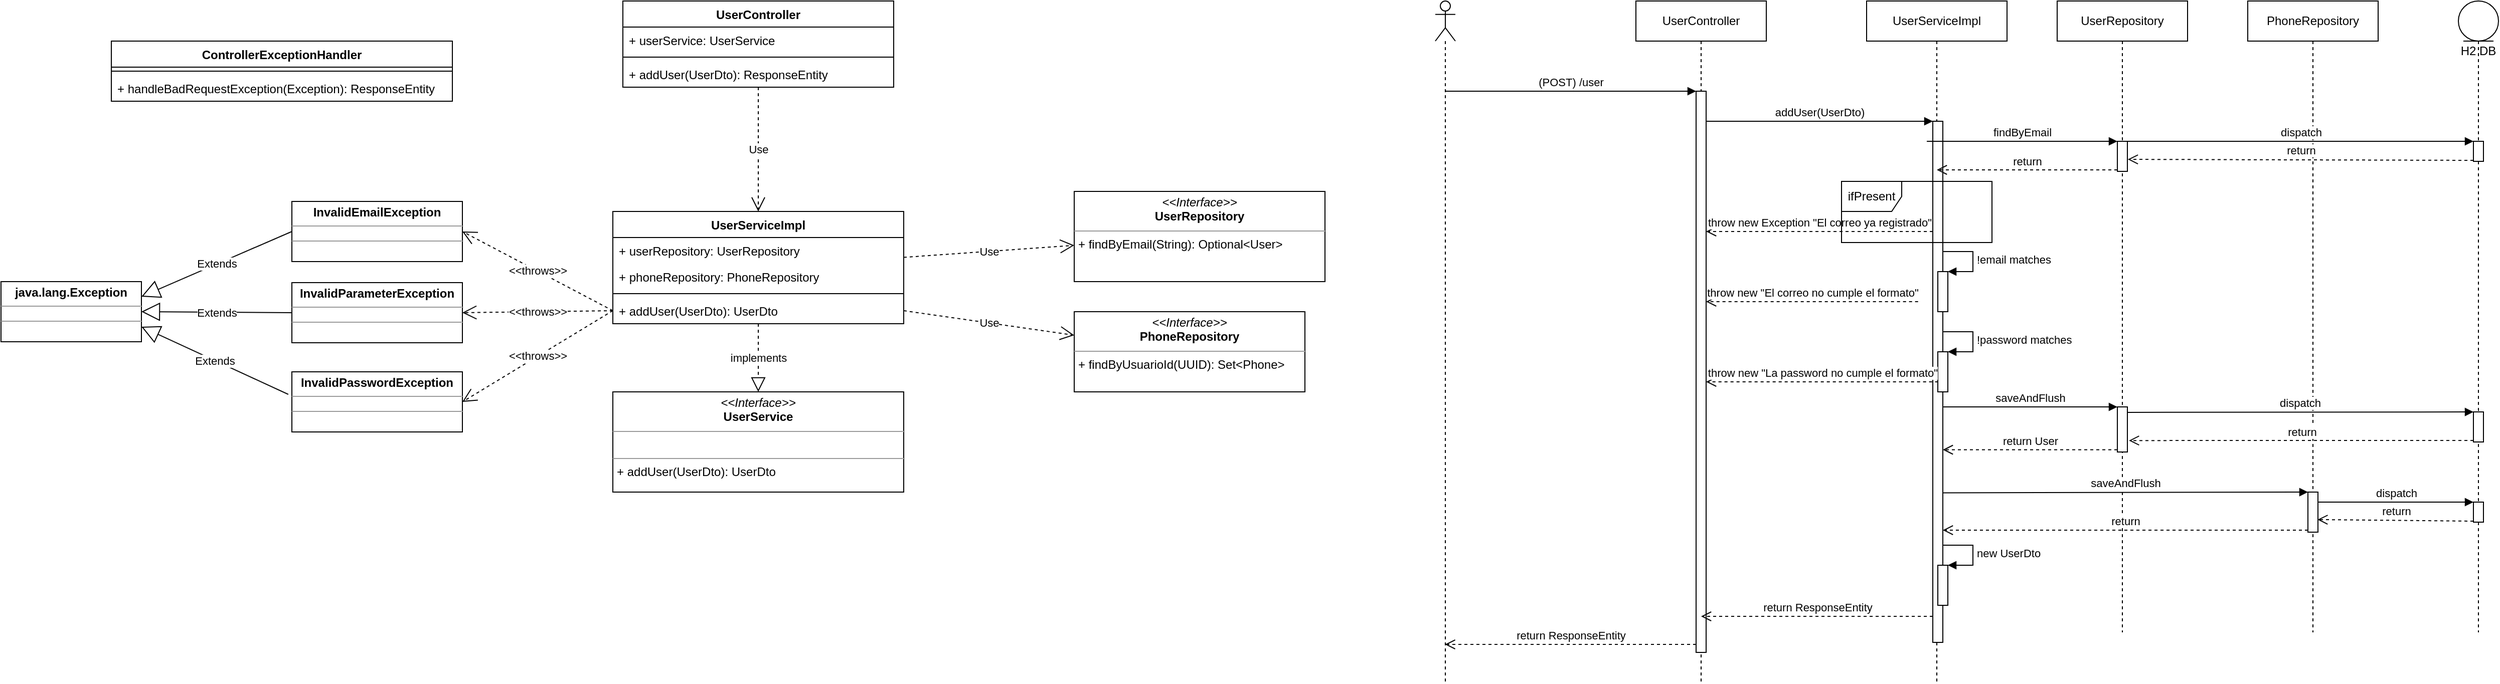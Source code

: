 <mxfile version="18.1.3" type="device"><diagram id="pBL-wgjF0_6nYSabsLJ_" name="Page-1"><mxGraphModel dx="2746" dy="1081" grid="1" gridSize="10" guides="1" tooltips="1" connect="1" arrows="1" fold="1" page="1" pageScale="1" pageWidth="827" pageHeight="1169" math="0" shadow="0"><root><mxCell id="0"/><mxCell id="1" parent="0"/><mxCell id="dPexPmH5Px4JGsRYZrce-1" value="UserController" style="swimlane;fontStyle=1;align=center;verticalAlign=top;childLayout=stackLayout;horizontal=1;startSize=26;horizontalStack=0;resizeParent=1;resizeParentMax=0;resizeLast=0;collapsible=1;marginBottom=0;" parent="1" vertex="1"><mxGeometry x="-90" y="140" width="270" height="86" as="geometry"/></mxCell><mxCell id="dPexPmH5Px4JGsRYZrce-2" value="+ userService: UserService" style="text;strokeColor=none;fillColor=none;align=left;verticalAlign=top;spacingLeft=4;spacingRight=4;overflow=hidden;rotatable=0;points=[[0,0.5],[1,0.5]];portConstraint=eastwest;" parent="dPexPmH5Px4JGsRYZrce-1" vertex="1"><mxGeometry y="26" width="270" height="26" as="geometry"/></mxCell><mxCell id="dPexPmH5Px4JGsRYZrce-3" value="" style="line;strokeWidth=1;fillColor=none;align=left;verticalAlign=middle;spacingTop=-1;spacingLeft=3;spacingRight=3;rotatable=0;labelPosition=right;points=[];portConstraint=eastwest;" parent="dPexPmH5Px4JGsRYZrce-1" vertex="1"><mxGeometry y="52" width="270" height="8" as="geometry"/></mxCell><mxCell id="dPexPmH5Px4JGsRYZrce-4" value="+ addUser(UserDto): ResponseEntity" style="text;strokeColor=none;fillColor=none;align=left;verticalAlign=top;spacingLeft=4;spacingRight=4;overflow=hidden;rotatable=0;points=[[0,0.5],[1,0.5]];portConstraint=eastwest;" parent="dPexPmH5Px4JGsRYZrce-1" vertex="1"><mxGeometry y="60" width="270" height="26" as="geometry"/></mxCell><mxCell id="dPexPmH5Px4JGsRYZrce-5" value="&lt;p style=&quot;margin: 0px ; margin-top: 4px ; text-align: center&quot;&gt;&lt;i&gt;&amp;lt;&amp;lt;Interface&amp;gt;&amp;gt;&lt;/i&gt;&lt;br&gt;&lt;b&gt;UserService&lt;/b&gt;&lt;/p&gt;&lt;hr size=&quot;1&quot;&gt;&lt;p style=&quot;margin: 0px ; margin-left: 4px&quot;&gt;&lt;br&gt;&lt;/p&gt;&lt;hr size=&quot;1&quot;&gt;&lt;p style=&quot;margin: 0px ; margin-left: 4px&quot;&gt;+ addUser(UserDto): UserDto&lt;br&gt;&lt;/p&gt;" style="verticalAlign=top;align=left;overflow=fill;fontSize=12;fontFamily=Helvetica;html=1;" parent="1" vertex="1"><mxGeometry x="-100" y="530" width="290" height="100" as="geometry"/></mxCell><mxCell id="dPexPmH5Px4JGsRYZrce-6" value="&lt;p style=&quot;margin: 0px ; margin-top: 4px ; text-align: center&quot;&gt;&lt;i&gt;&amp;lt;&amp;lt;Interface&amp;gt;&amp;gt;&lt;/i&gt;&lt;br&gt;&lt;b&gt;UserRepository&lt;/b&gt;&lt;br&gt;&lt;/p&gt;&lt;hr size=&quot;1&quot;&gt;&lt;p style=&quot;margin: 0px ; margin-left: 4px&quot;&gt;&lt;span&gt;+ findByEmail(String): Optional&amp;lt;User&amp;gt;&lt;/span&gt;&lt;/p&gt;&lt;p style=&quot;margin: 0px ; margin-left: 4px&quot;&gt;&lt;br&gt;&lt;/p&gt;" style="verticalAlign=top;align=left;overflow=fill;fontSize=12;fontFamily=Helvetica;html=1;" parent="1" vertex="1"><mxGeometry x="360" y="330" width="250" height="90" as="geometry"/></mxCell><mxCell id="dPexPmH5Px4JGsRYZrce-7" value="&lt;p style=&quot;margin: 0px ; margin-top: 4px ; text-align: center&quot;&gt;&lt;i&gt;&amp;lt;&amp;lt;Interface&amp;gt;&amp;gt;&lt;/i&gt;&lt;br&gt;&lt;b&gt;PhoneRepository&lt;/b&gt;&lt;br&gt;&lt;/p&gt;&lt;hr size=&quot;1&quot;&gt;&lt;p style=&quot;margin: 0px ; margin-left: 4px&quot;&gt;&lt;/p&gt;&lt;p style=&quot;margin: 0px ; margin-left: 4px&quot;&gt;+ findByUsuarioId(UUID): Set&amp;lt;Phone&amp;gt;&lt;br&gt;&lt;br&gt;&lt;/p&gt;" style="verticalAlign=top;align=left;overflow=fill;fontSize=12;fontFamily=Helvetica;html=1;" parent="1" vertex="1"><mxGeometry x="360" y="450" width="230" height="80" as="geometry"/></mxCell><mxCell id="dPexPmH5Px4JGsRYZrce-13" value="UserServiceImpl" style="swimlane;fontStyle=1;align=center;verticalAlign=top;childLayout=stackLayout;horizontal=1;startSize=26;horizontalStack=0;resizeParent=1;resizeParentMax=0;resizeLast=0;collapsible=1;marginBottom=0;" parent="1" vertex="1"><mxGeometry x="-100" y="350" width="290" height="112" as="geometry"/></mxCell><mxCell id="dPexPmH5Px4JGsRYZrce-14" value="+ userRepository: UserRepository" style="text;strokeColor=none;fillColor=none;align=left;verticalAlign=top;spacingLeft=4;spacingRight=4;overflow=hidden;rotatable=0;points=[[0,0.5],[1,0.5]];portConstraint=eastwest;" parent="dPexPmH5Px4JGsRYZrce-13" vertex="1"><mxGeometry y="26" width="290" height="26" as="geometry"/></mxCell><mxCell id="dPexPmH5Px4JGsRYZrce-19" value="+ phoneRepository: PhoneRepository" style="text;strokeColor=none;fillColor=none;align=left;verticalAlign=top;spacingLeft=4;spacingRight=4;overflow=hidden;rotatable=0;points=[[0,0.5],[1,0.5]];portConstraint=eastwest;" parent="dPexPmH5Px4JGsRYZrce-13" vertex="1"><mxGeometry y="52" width="290" height="26" as="geometry"/></mxCell><mxCell id="dPexPmH5Px4JGsRYZrce-15" value="" style="line;strokeWidth=1;fillColor=none;align=left;verticalAlign=middle;spacingTop=-1;spacingLeft=3;spacingRight=3;rotatable=0;labelPosition=right;points=[];portConstraint=eastwest;" parent="dPexPmH5Px4JGsRYZrce-13" vertex="1"><mxGeometry y="78" width="290" height="8" as="geometry"/></mxCell><mxCell id="dPexPmH5Px4JGsRYZrce-16" value="+ addUser(UserDto): UserDto" style="text;strokeColor=none;fillColor=none;align=left;verticalAlign=top;spacingLeft=4;spacingRight=4;overflow=hidden;rotatable=0;points=[[0,0.5],[1,0.5]];portConstraint=eastwest;" parent="dPexPmH5Px4JGsRYZrce-13" vertex="1"><mxGeometry y="86" width="290" height="26" as="geometry"/></mxCell><mxCell id="dPexPmH5Px4JGsRYZrce-22" value="implements" style="endArrow=block;dashed=1;endFill=0;endSize=12;html=1;" parent="1" source="dPexPmH5Px4JGsRYZrce-13" target="dPexPmH5Px4JGsRYZrce-5" edge="1"><mxGeometry width="160" relative="1" as="geometry"><mxPoint x="-370" y="462" as="sourcePoint"/><mxPoint x="-210" y="462" as="targetPoint"/></mxGeometry></mxCell><mxCell id="dPexPmH5Px4JGsRYZrce-24" value="Use" style="endArrow=open;endSize=12;dashed=1;html=1;" parent="1" source="dPexPmH5Px4JGsRYZrce-1" target="dPexPmH5Px4JGsRYZrce-13" edge="1"><mxGeometry width="160" relative="1" as="geometry"><mxPoint x="330" y="410" as="sourcePoint"/><mxPoint x="490" y="410" as="targetPoint"/></mxGeometry></mxCell><mxCell id="dPexPmH5Px4JGsRYZrce-25" value="Use" style="endArrow=open;endSize=12;dashed=1;html=1;exitX=1;exitY=0.5;exitDx=0;exitDy=0;" parent="1" source="dPexPmH5Px4JGsRYZrce-16" target="dPexPmH5Px4JGsRYZrce-7" edge="1"><mxGeometry width="160" relative="1" as="geometry"><mxPoint x="330" y="670" as="sourcePoint"/><mxPoint x="490" y="670" as="targetPoint"/></mxGeometry></mxCell><mxCell id="dPexPmH5Px4JGsRYZrce-26" value="Use" style="endArrow=open;endSize=12;dashed=1;html=1;" parent="1" source="dPexPmH5Px4JGsRYZrce-13" target="dPexPmH5Px4JGsRYZrce-6" edge="1"><mxGeometry width="160" relative="1" as="geometry"><mxPoint x="330" y="670" as="sourcePoint"/><mxPoint x="490" y="670" as="targetPoint"/></mxGeometry></mxCell><mxCell id="dPexPmH5Px4JGsRYZrce-27" value="" style="shape=umlLifeline;participant=umlActor;perimeter=lifelinePerimeter;whiteSpace=wrap;html=1;container=1;collapsible=0;recursiveResize=0;verticalAlign=top;spacingTop=36;outlineConnect=0;" parent="1" vertex="1"><mxGeometry x="720" y="140" width="20" height="680" as="geometry"/></mxCell><mxCell id="dPexPmH5Px4JGsRYZrce-28" value="UserController" style="shape=umlLifeline;perimeter=lifelinePerimeter;whiteSpace=wrap;html=1;container=1;collapsible=0;recursiveResize=0;outlineConnect=0;" parent="1" vertex="1"><mxGeometry x="920" y="140" width="130" height="680" as="geometry"/></mxCell><mxCell id="dPexPmH5Px4JGsRYZrce-35" value="" style="html=1;points=[];perimeter=orthogonalPerimeter;" parent="dPexPmH5Px4JGsRYZrce-28" vertex="1"><mxGeometry x="60" y="90" width="10" height="560" as="geometry"/></mxCell><mxCell id="dPexPmH5Px4JGsRYZrce-29" value="H2 DB" style="shape=umlLifeline;participant=umlEntity;perimeter=lifelinePerimeter;whiteSpace=wrap;html=1;container=1;collapsible=0;recursiveResize=0;verticalAlign=top;spacingTop=36;outlineConnect=0;" parent="1" vertex="1"><mxGeometry x="1740" y="140" width="40" height="630" as="geometry"/></mxCell><mxCell id="dPexPmH5Px4JGsRYZrce-66" value="" style="html=1;points=[];perimeter=orthogonalPerimeter;" parent="dPexPmH5Px4JGsRYZrce-29" vertex="1"><mxGeometry x="15" y="140" width="10" height="20" as="geometry"/></mxCell><mxCell id="dPexPmH5Px4JGsRYZrce-69" value="" style="html=1;points=[];perimeter=orthogonalPerimeter;" parent="dPexPmH5Px4JGsRYZrce-29" vertex="1"><mxGeometry x="15" y="410" width="10" height="30" as="geometry"/></mxCell><mxCell id="dPexPmH5Px4JGsRYZrce-72" value="" style="html=1;points=[];perimeter=orthogonalPerimeter;" parent="dPexPmH5Px4JGsRYZrce-29" vertex="1"><mxGeometry x="15" y="500" width="10" height="20" as="geometry"/></mxCell><mxCell id="dPexPmH5Px4JGsRYZrce-30" value="UserServiceImpl" style="shape=umlLifeline;perimeter=lifelinePerimeter;whiteSpace=wrap;html=1;container=1;collapsible=0;recursiveResize=0;outlineConnect=0;" parent="1" vertex="1"><mxGeometry x="1150" y="140" width="140" height="680" as="geometry"/></mxCell><mxCell id="dPexPmH5Px4JGsRYZrce-38" value="" style="html=1;points=[];perimeter=orthogonalPerimeter;" parent="dPexPmH5Px4JGsRYZrce-30" vertex="1"><mxGeometry x="66" y="120" width="10" height="520" as="geometry"/></mxCell><mxCell id="dPexPmH5Px4JGsRYZrce-46" value="" style="html=1;points=[];perimeter=orthogonalPerimeter;" parent="dPexPmH5Px4JGsRYZrce-30" vertex="1"><mxGeometry x="71" y="270" width="10" height="40" as="geometry"/></mxCell><mxCell id="dPexPmH5Px4JGsRYZrce-47" value="!email matches" style="edgeStyle=orthogonalEdgeStyle;html=1;align=left;spacingLeft=2;endArrow=block;rounded=0;entryX=1;entryY=0;" parent="dPexPmH5Px4JGsRYZrce-30" target="dPexPmH5Px4JGsRYZrce-46" edge="1"><mxGeometry relative="1" as="geometry"><mxPoint x="76" y="250" as="sourcePoint"/><Array as="points"><mxPoint x="106" y="250"/></Array></mxGeometry></mxCell><mxCell id="dPexPmH5Px4JGsRYZrce-49" value="" style="html=1;points=[];perimeter=orthogonalPerimeter;" parent="dPexPmH5Px4JGsRYZrce-30" vertex="1"><mxGeometry x="71" y="350" width="10" height="40" as="geometry"/></mxCell><mxCell id="dPexPmH5Px4JGsRYZrce-50" value="!password matches" style="edgeStyle=orthogonalEdgeStyle;html=1;align=left;spacingLeft=2;endArrow=block;rounded=0;entryX=1;entryY=0;" parent="dPexPmH5Px4JGsRYZrce-30" target="dPexPmH5Px4JGsRYZrce-49" edge="1"><mxGeometry relative="1" as="geometry"><mxPoint x="76.0" y="330" as="sourcePoint"/><Array as="points"><mxPoint x="106" y="330"/></Array></mxGeometry></mxCell><mxCell id="dPexPmH5Px4JGsRYZrce-51" value="throw new &quot;La password no cumple el formato&quot;" style="html=1;verticalAlign=bottom;endArrow=open;dashed=1;endSize=8;" parent="dPexPmH5Px4JGsRYZrce-30" target="dPexPmH5Px4JGsRYZrce-35" edge="1"><mxGeometry relative="1" as="geometry"><mxPoint x="71.33" y="380" as="sourcePoint"/><mxPoint x="-140.003" y="380" as="targetPoint"/><Array as="points"><mxPoint x="15.33" y="380"/></Array></mxGeometry></mxCell><mxCell id="dPexPmH5Px4JGsRYZrce-31" value="UserRepository" style="shape=umlLifeline;perimeter=lifelinePerimeter;whiteSpace=wrap;html=1;container=1;collapsible=0;recursiveResize=0;outlineConnect=0;" parent="1" vertex="1"><mxGeometry x="1340" y="140" width="130" height="630" as="geometry"/></mxCell><mxCell id="dPexPmH5Px4JGsRYZrce-41" value="" style="html=1;points=[];perimeter=orthogonalPerimeter;" parent="dPexPmH5Px4JGsRYZrce-31" vertex="1"><mxGeometry x="60" y="140" width="10" height="30" as="geometry"/></mxCell><mxCell id="dPexPmH5Px4JGsRYZrce-52" value="" style="html=1;points=[];perimeter=orthogonalPerimeter;" parent="dPexPmH5Px4JGsRYZrce-31" vertex="1"><mxGeometry x="60" y="405" width="10" height="45" as="geometry"/></mxCell><mxCell id="dPexPmH5Px4JGsRYZrce-32" value="PhoneRepository" style="shape=umlLifeline;perimeter=lifelinePerimeter;whiteSpace=wrap;html=1;container=1;collapsible=0;recursiveResize=0;outlineConnect=0;" parent="1" vertex="1"><mxGeometry x="1530" y="140" width="130" height="630" as="geometry"/></mxCell><mxCell id="dPexPmH5Px4JGsRYZrce-36" value="(POST) /user" style="html=1;verticalAlign=bottom;endArrow=block;entryX=0;entryY=0;" parent="1" source="dPexPmH5Px4JGsRYZrce-27" target="dPexPmH5Px4JGsRYZrce-35" edge="1"><mxGeometry relative="1" as="geometry"><mxPoint x="910" y="230" as="sourcePoint"/></mxGeometry></mxCell><mxCell id="dPexPmH5Px4JGsRYZrce-37" value="return&amp;nbsp;ResponseEntity" style="html=1;verticalAlign=bottom;endArrow=open;dashed=1;endSize=8;exitX=0;exitY=0.95;" parent="1" edge="1"><mxGeometry relative="1" as="geometry"><mxPoint x="729.667" y="782.0" as="targetPoint"/><mxPoint x="980" y="782.0" as="sourcePoint"/></mxGeometry></mxCell><mxCell id="dPexPmH5Px4JGsRYZrce-39" value="addUser(UserDto)" style="html=1;verticalAlign=bottom;endArrow=block;entryX=0;entryY=0;" parent="1" target="dPexPmH5Px4JGsRYZrce-38" edge="1"><mxGeometry relative="1" as="geometry"><mxPoint x="990" y="260" as="sourcePoint"/></mxGeometry></mxCell><mxCell id="dPexPmH5Px4JGsRYZrce-40" value="return&amp;nbsp;&lt;span style=&quot;text-align: left&quot;&gt;ResponseEntity&lt;/span&gt;" style="html=1;verticalAlign=bottom;endArrow=open;dashed=1;endSize=8;exitX=0;exitY=0.95;" parent="1" source="dPexPmH5Px4JGsRYZrce-38" target="dPexPmH5Px4JGsRYZrce-28" edge="1"><mxGeometry relative="1" as="geometry"><mxPoint x="990" y="649" as="targetPoint"/></mxGeometry></mxCell><mxCell id="dPexPmH5Px4JGsRYZrce-42" value="findByEmail" style="html=1;verticalAlign=bottom;endArrow=block;entryX=0;entryY=0;" parent="1" target="dPexPmH5Px4JGsRYZrce-41" edge="1"><mxGeometry relative="1" as="geometry"><mxPoint x="1210" y="280" as="sourcePoint"/></mxGeometry></mxCell><mxCell id="dPexPmH5Px4JGsRYZrce-43" value="return" style="html=1;verticalAlign=bottom;endArrow=open;dashed=1;endSize=8;exitX=0;exitY=0.95;" parent="1" source="dPexPmH5Px4JGsRYZrce-41" target="dPexPmH5Px4JGsRYZrce-30" edge="1"><mxGeometry relative="1" as="geometry"><mxPoint x="1330" y="356" as="targetPoint"/></mxGeometry></mxCell><mxCell id="dPexPmH5Px4JGsRYZrce-45" value="throw new Exception &quot;El correo ya registrado&quot;" style="html=1;verticalAlign=bottom;endArrow=open;dashed=1;endSize=8;" parent="1" source="dPexPmH5Px4JGsRYZrce-38" target="dPexPmH5Px4JGsRYZrce-35" edge="1"><mxGeometry relative="1" as="geometry"><mxPoint x="1370" y="370" as="sourcePoint"/><mxPoint x="1010" y="369" as="targetPoint"/><Array as="points"><mxPoint x="1140" y="370"/></Array></mxGeometry></mxCell><mxCell id="dPexPmH5Px4JGsRYZrce-44" value="ifPresent" style="shape=umlFrame;whiteSpace=wrap;html=1;" parent="1" vertex="1"><mxGeometry x="1125" y="320" width="150" height="61" as="geometry"/></mxCell><mxCell id="dPexPmH5Px4JGsRYZrce-48" value="throw new &quot;El correo no cumple el formato&quot;" style="html=1;verticalAlign=bottom;endArrow=open;dashed=1;endSize=8;" parent="1" edge="1"><mxGeometry relative="1" as="geometry"><mxPoint x="1201.33" y="440" as="sourcePoint"/><mxPoint x="989.997" y="440" as="targetPoint"/><Array as="points"><mxPoint x="1145.33" y="440"/></Array></mxGeometry></mxCell><mxCell id="dPexPmH5Px4JGsRYZrce-53" value="saveAndFlush" style="html=1;verticalAlign=bottom;endArrow=block;entryX=0;entryY=0;" parent="1" source="dPexPmH5Px4JGsRYZrce-38" target="dPexPmH5Px4JGsRYZrce-52" edge="1"><mxGeometry relative="1" as="geometry"><mxPoint x="1270" y="545" as="sourcePoint"/></mxGeometry></mxCell><mxCell id="dPexPmH5Px4JGsRYZrce-54" value="return User" style="html=1;verticalAlign=bottom;endArrow=open;dashed=1;endSize=8;exitX=0;exitY=0.95;" parent="1" source="dPexPmH5Px4JGsRYZrce-52" target="dPexPmH5Px4JGsRYZrce-38" edge="1"><mxGeometry relative="1" as="geometry"><mxPoint x="1250" y="588" as="targetPoint"/></mxGeometry></mxCell><mxCell id="dPexPmH5Px4JGsRYZrce-55" value="" style="html=1;points=[];perimeter=orthogonalPerimeter;" parent="1" vertex="1"><mxGeometry x="1590" y="630" width="10" height="40" as="geometry"/></mxCell><mxCell id="dPexPmH5Px4JGsRYZrce-56" value="saveAndFlush" style="html=1;verticalAlign=bottom;endArrow=block;entryX=0;entryY=0;exitX=0.986;exitY=0.713;exitDx=0;exitDy=0;exitPerimeter=0;" parent="1" source="dPexPmH5Px4JGsRYZrce-38" target="dPexPmH5Px4JGsRYZrce-55" edge="1"><mxGeometry relative="1" as="geometry"><mxPoint x="1250" y="630" as="sourcePoint"/></mxGeometry></mxCell><mxCell id="dPexPmH5Px4JGsRYZrce-57" value="return" style="html=1;verticalAlign=bottom;endArrow=open;dashed=1;endSize=8;exitX=0;exitY=0.95;" parent="1" source="dPexPmH5Px4JGsRYZrce-55" target="dPexPmH5Px4JGsRYZrce-38" edge="1"><mxGeometry relative="1" as="geometry"><mxPoint x="1530" y="696" as="targetPoint"/></mxGeometry></mxCell><mxCell id="dPexPmH5Px4JGsRYZrce-58" value="" style="html=1;points=[];perimeter=orthogonalPerimeter;" parent="1" vertex="1"><mxGeometry x="1221" y="703" width="10" height="40" as="geometry"/></mxCell><mxCell id="dPexPmH5Px4JGsRYZrce-59" value="new UserDto" style="edgeStyle=orthogonalEdgeStyle;html=1;align=left;spacingLeft=2;endArrow=block;rounded=0;entryX=1;entryY=0;" parent="1" target="dPexPmH5Px4JGsRYZrce-58" edge="1"><mxGeometry relative="1" as="geometry"><mxPoint x="1226" y="683" as="sourcePoint"/><Array as="points"><mxPoint x="1256" y="683"/></Array></mxGeometry></mxCell><mxCell id="dPexPmH5Px4JGsRYZrce-67" value="dispatch" style="html=1;verticalAlign=bottom;endArrow=block;entryX=0;entryY=0;" parent="1" source="dPexPmH5Px4JGsRYZrce-41" target="dPexPmH5Px4JGsRYZrce-66" edge="1"><mxGeometry relative="1" as="geometry"><mxPoint x="1450" y="410" as="sourcePoint"/></mxGeometry></mxCell><mxCell id="dPexPmH5Px4JGsRYZrce-68" value="return" style="html=1;verticalAlign=bottom;endArrow=open;dashed=1;endSize=8;exitX=0;exitY=0.95;entryX=1.043;entryY=0.6;entryDx=0;entryDy=0;entryPerimeter=0;" parent="1" source="dPexPmH5Px4JGsRYZrce-66" target="dPexPmH5Px4JGsRYZrce-41" edge="1"><mxGeometry relative="1" as="geometry"><mxPoint x="1430" y="299" as="targetPoint"/></mxGeometry></mxCell><mxCell id="dPexPmH5Px4JGsRYZrce-70" value="dispatch" style="html=1;verticalAlign=bottom;endArrow=block;entryX=0;entryY=0;exitX=0.967;exitY=0.122;exitDx=0;exitDy=0;exitPerimeter=0;" parent="1" source="dPexPmH5Px4JGsRYZrce-52" target="dPexPmH5Px4JGsRYZrce-69" edge="1"><mxGeometry relative="1" as="geometry"><mxPoint x="1685" y="550" as="sourcePoint"/></mxGeometry></mxCell><mxCell id="dPexPmH5Px4JGsRYZrce-71" value="return" style="html=1;verticalAlign=bottom;endArrow=open;dashed=1;endSize=8;exitX=0;exitY=0.95;entryX=1.157;entryY=0.746;entryDx=0;entryDy=0;entryPerimeter=0;" parent="1" source="dPexPmH5Px4JGsRYZrce-69" target="dPexPmH5Px4JGsRYZrce-52" edge="1"><mxGeometry relative="1" as="geometry"><mxPoint x="1420" y="579" as="targetPoint"/></mxGeometry></mxCell><mxCell id="dPexPmH5Px4JGsRYZrce-73" value="dispatch" style="html=1;verticalAlign=bottom;endArrow=block;entryX=0;entryY=0;" parent="1" source="dPexPmH5Px4JGsRYZrce-55" target="dPexPmH5Px4JGsRYZrce-72" edge="1"><mxGeometry relative="1" as="geometry"><mxPoint x="1685" y="640" as="sourcePoint"/></mxGeometry></mxCell><mxCell id="dPexPmH5Px4JGsRYZrce-74" value="return" style="html=1;verticalAlign=bottom;endArrow=open;dashed=1;endSize=8;exitX=0;exitY=0.95;entryX=0.957;entryY=0.686;entryDx=0;entryDy=0;entryPerimeter=0;" parent="1" source="dPexPmH5Px4JGsRYZrce-72" target="dPexPmH5Px4JGsRYZrce-55" edge="1"><mxGeometry relative="1" as="geometry"><mxPoint x="1620" y="659" as="targetPoint"/></mxGeometry></mxCell><mxCell id="BtqtF-ulff25vGJRcpzT-8" value="ControllerExceptionHandler" style="swimlane;fontStyle=1;align=center;verticalAlign=top;childLayout=stackLayout;horizontal=1;startSize=26;horizontalStack=0;resizeParent=1;resizeParentMax=0;resizeLast=0;collapsible=1;marginBottom=0;" vertex="1" parent="1"><mxGeometry x="-600" y="180" width="340" height="60" as="geometry"/></mxCell><mxCell id="BtqtF-ulff25vGJRcpzT-10" value="" style="line;strokeWidth=1;fillColor=none;align=left;verticalAlign=middle;spacingTop=-1;spacingLeft=3;spacingRight=3;rotatable=0;labelPosition=right;points=[];portConstraint=eastwest;" vertex="1" parent="BtqtF-ulff25vGJRcpzT-8"><mxGeometry y="26" width="340" height="8" as="geometry"/></mxCell><mxCell id="BtqtF-ulff25vGJRcpzT-11" value="+ handleBadRequestException(Exception): ResponseEntity" style="text;strokeColor=none;fillColor=none;align=left;verticalAlign=top;spacingLeft=4;spacingRight=4;overflow=hidden;rotatable=0;points=[[0,0.5],[1,0.5]];portConstraint=eastwest;" vertex="1" parent="BtqtF-ulff25vGJRcpzT-8"><mxGeometry y="34" width="340" height="26" as="geometry"/></mxCell><mxCell id="BtqtF-ulff25vGJRcpzT-22" value="&lt;p style=&quot;margin:0px;margin-top:4px;text-align:center;&quot;&gt;&lt;b&gt;java.lang.Exception&lt;/b&gt;&lt;/p&gt;&lt;hr size=&quot;1&quot;&gt;&lt;div style=&quot;height:2px;&quot;&gt;&lt;/div&gt;&lt;hr size=&quot;1&quot;&gt;&lt;div style=&quot;height:2px;&quot;&gt;&lt;/div&gt;" style="verticalAlign=top;align=left;overflow=fill;fontSize=12;fontFamily=Helvetica;html=1;" vertex="1" parent="1"><mxGeometry x="-710" y="420" width="140" height="60" as="geometry"/></mxCell><mxCell id="BtqtF-ulff25vGJRcpzT-23" value="&lt;p style=&quot;margin:0px;margin-top:4px;text-align:center;&quot;&gt;&lt;b&gt;InvalidPasswordException&lt;/b&gt;&lt;/p&gt;&lt;hr size=&quot;1&quot;&gt;&lt;div style=&quot;height:2px;&quot;&gt;&lt;/div&gt;&lt;hr size=&quot;1&quot;&gt;&lt;div style=&quot;height:2px;&quot;&gt;&lt;/div&gt;" style="verticalAlign=top;align=left;overflow=fill;fontSize=12;fontFamily=Helvetica;html=1;" vertex="1" parent="1"><mxGeometry x="-420" y="510" width="170" height="60" as="geometry"/></mxCell><mxCell id="BtqtF-ulff25vGJRcpzT-24" value="&lt;p style=&quot;margin:0px;margin-top:4px;text-align:center;&quot;&gt;&lt;b&gt;InvalidParameterException&lt;/b&gt;&lt;/p&gt;&lt;hr size=&quot;1&quot;&gt;&lt;div style=&quot;height:2px;&quot;&gt;&lt;/div&gt;&lt;hr size=&quot;1&quot;&gt;&lt;div style=&quot;height:2px;&quot;&gt;&lt;/div&gt;" style="verticalAlign=top;align=left;overflow=fill;fontSize=12;fontFamily=Helvetica;html=1;" vertex="1" parent="1"><mxGeometry x="-420" y="421" width="170" height="60" as="geometry"/></mxCell><mxCell id="BtqtF-ulff25vGJRcpzT-25" value="&lt;p style=&quot;margin:0px;margin-top:4px;text-align:center;&quot;&gt;&lt;b&gt;InvalidEmailException&lt;/b&gt;&lt;/p&gt;&lt;hr size=&quot;1&quot;&gt;&lt;div style=&quot;height:2px;&quot;&gt;&lt;/div&gt;&lt;hr size=&quot;1&quot;&gt;&lt;div style=&quot;height:2px;&quot;&gt;&lt;/div&gt;" style="verticalAlign=top;align=left;overflow=fill;fontSize=12;fontFamily=Helvetica;html=1;" vertex="1" parent="1"><mxGeometry x="-420" y="340" width="170" height="60" as="geometry"/></mxCell><mxCell id="BtqtF-ulff25vGJRcpzT-26" value="Extends" style="endArrow=block;endSize=16;endFill=0;html=1;rounded=0;entryX=1;entryY=0.25;entryDx=0;entryDy=0;exitX=0;exitY=0.5;exitDx=0;exitDy=0;" edge="1" parent="1" source="BtqtF-ulff25vGJRcpzT-25" target="BtqtF-ulff25vGJRcpzT-22"><mxGeometry width="160" relative="1" as="geometry"><mxPoint x="-640" y="554.5" as="sourcePoint"/><mxPoint x="-480" y="554.5" as="targetPoint"/></mxGeometry></mxCell><mxCell id="BtqtF-ulff25vGJRcpzT-27" value="Extends" style="endArrow=block;endSize=16;endFill=0;html=1;rounded=0;entryX=1;entryY=0.5;entryDx=0;entryDy=0;exitX=0;exitY=0.5;exitDx=0;exitDy=0;" edge="1" parent="1" source="BtqtF-ulff25vGJRcpzT-24" target="BtqtF-ulff25vGJRcpzT-22"><mxGeometry width="160" relative="1" as="geometry"><mxPoint x="-410" y="380" as="sourcePoint"/><mxPoint x="-570" y="435" as="targetPoint"/></mxGeometry></mxCell><mxCell id="BtqtF-ulff25vGJRcpzT-28" value="Extends" style="endArrow=block;endSize=16;endFill=0;html=1;rounded=0;entryX=1;entryY=0.75;entryDx=0;entryDy=0;exitX=-0.021;exitY=0.375;exitDx=0;exitDy=0;exitPerimeter=0;" edge="1" parent="1" source="BtqtF-ulff25vGJRcpzT-23" target="BtqtF-ulff25vGJRcpzT-22"><mxGeometry width="160" relative="1" as="geometry"><mxPoint x="-400" y="390" as="sourcePoint"/><mxPoint x="-560" y="445" as="targetPoint"/></mxGeometry></mxCell><mxCell id="BtqtF-ulff25vGJRcpzT-29" value="&amp;lt;&amp;lt;throws&amp;gt;&amp;gt;" style="endArrow=open;endSize=12;dashed=1;html=1;rounded=0;exitX=0;exitY=0.5;exitDx=0;exitDy=0;entryX=1;entryY=0.5;entryDx=0;entryDy=0;" edge="1" parent="1" source="dPexPmH5Px4JGsRYZrce-16" target="BtqtF-ulff25vGJRcpzT-25"><mxGeometry width="160" relative="1" as="geometry"><mxPoint x="140" y="240" as="sourcePoint"/><mxPoint x="300" y="240" as="targetPoint"/></mxGeometry></mxCell><mxCell id="BtqtF-ulff25vGJRcpzT-30" value="&amp;lt;&amp;lt;throws&amp;gt;&amp;gt;" style="endArrow=open;endSize=12;dashed=1;html=1;rounded=0;exitX=0;exitY=0.5;exitDx=0;exitDy=0;entryX=1;entryY=0.5;entryDx=0;entryDy=0;" edge="1" parent="1" source="dPexPmH5Px4JGsRYZrce-16" target="BtqtF-ulff25vGJRcpzT-24"><mxGeometry width="160" relative="1" as="geometry"><mxPoint x="-90" y="388" as="sourcePoint"/><mxPoint x="-240" y="340" as="targetPoint"/></mxGeometry></mxCell><mxCell id="BtqtF-ulff25vGJRcpzT-31" value="&amp;lt;&amp;lt;throws&amp;gt;&amp;gt;" style="endArrow=open;endSize=12;dashed=1;html=1;rounded=0;exitX=0;exitY=0.5;exitDx=0;exitDy=0;entryX=1;entryY=0.5;entryDx=0;entryDy=0;" edge="1" parent="1" source="dPexPmH5Px4JGsRYZrce-16" target="BtqtF-ulff25vGJRcpzT-23"><mxGeometry width="160" relative="1" as="geometry"><mxPoint x="-80" y="398" as="sourcePoint"/><mxPoint x="-230" y="350" as="targetPoint"/></mxGeometry></mxCell></root></mxGraphModel></diagram></mxfile>
